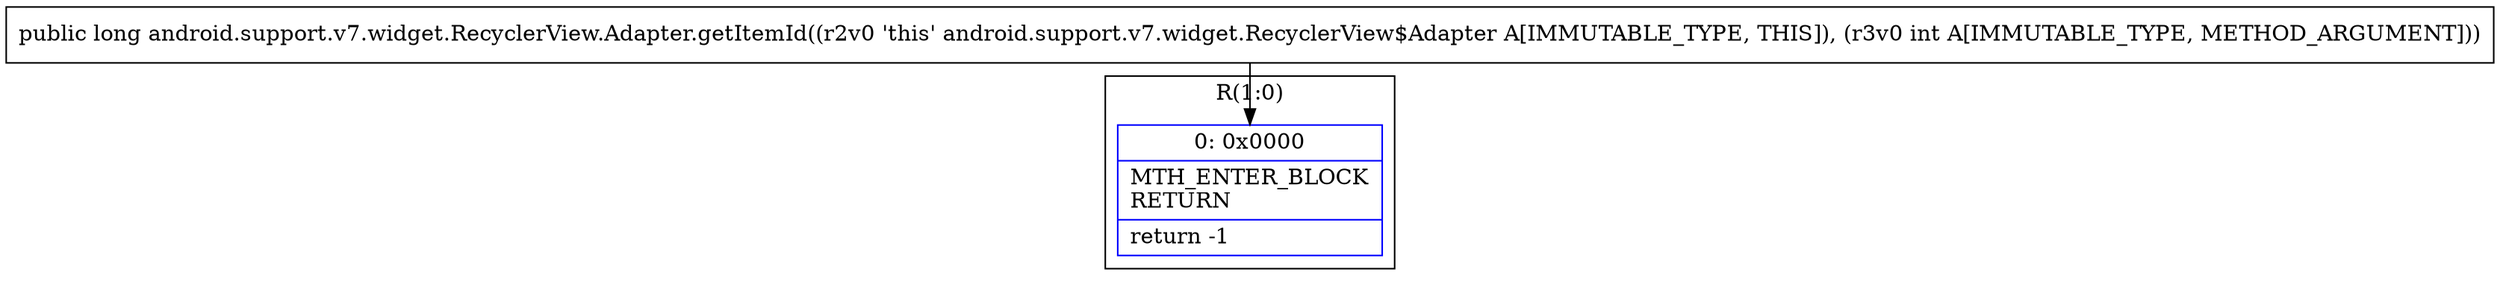 digraph "CFG forandroid.support.v7.widget.RecyclerView.Adapter.getItemId(I)J" {
subgraph cluster_Region_1839613564 {
label = "R(1:0)";
node [shape=record,color=blue];
Node_0 [shape=record,label="{0\:\ 0x0000|MTH_ENTER_BLOCK\lRETURN\l|return \-1\l}"];
}
MethodNode[shape=record,label="{public long android.support.v7.widget.RecyclerView.Adapter.getItemId((r2v0 'this' android.support.v7.widget.RecyclerView$Adapter A[IMMUTABLE_TYPE, THIS]), (r3v0 int A[IMMUTABLE_TYPE, METHOD_ARGUMENT])) }"];
MethodNode -> Node_0;
}

